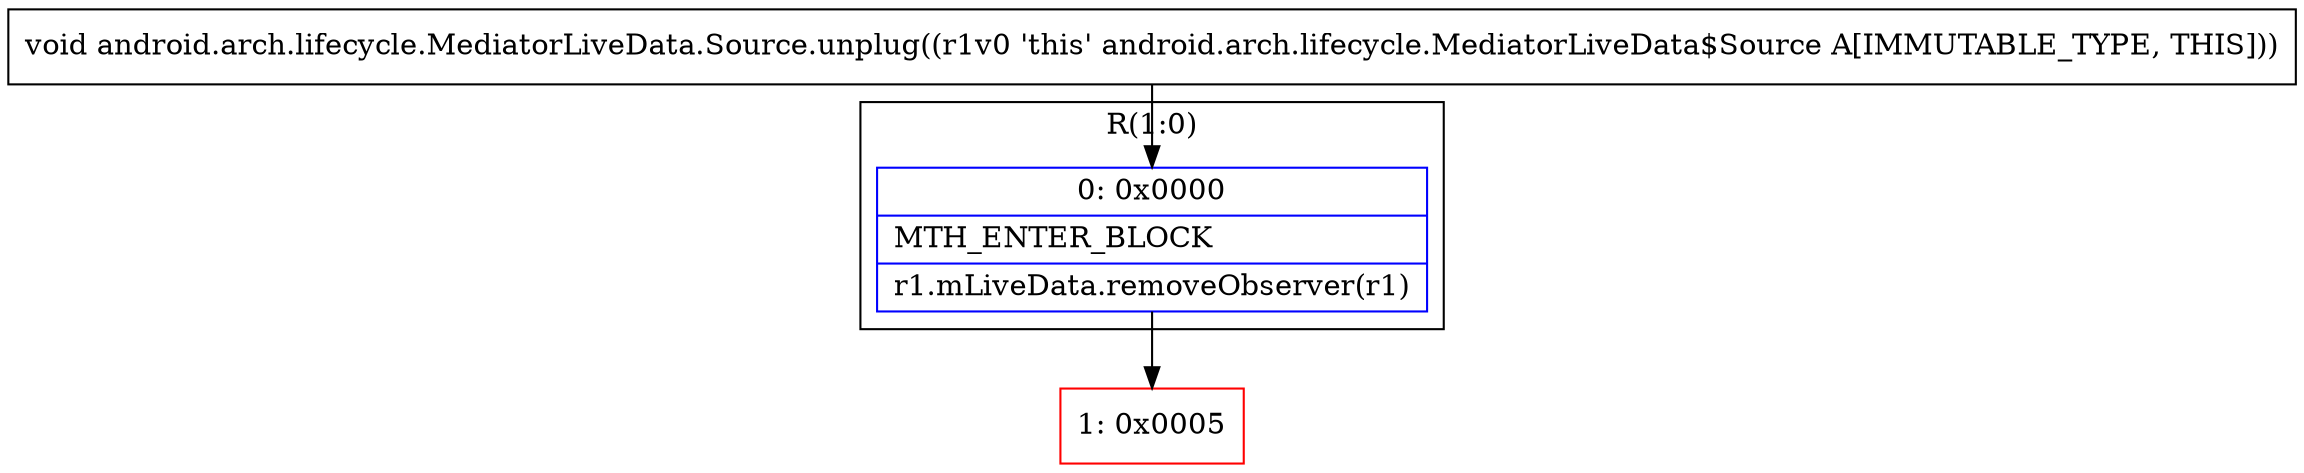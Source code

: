 digraph "CFG forandroid.arch.lifecycle.MediatorLiveData.Source.unplug()V" {
subgraph cluster_Region_1392671465 {
label = "R(1:0)";
node [shape=record,color=blue];
Node_0 [shape=record,label="{0\:\ 0x0000|MTH_ENTER_BLOCK\l|r1.mLiveData.removeObserver(r1)\l}"];
}
Node_1 [shape=record,color=red,label="{1\:\ 0x0005}"];
MethodNode[shape=record,label="{void android.arch.lifecycle.MediatorLiveData.Source.unplug((r1v0 'this' android.arch.lifecycle.MediatorLiveData$Source A[IMMUTABLE_TYPE, THIS])) }"];
MethodNode -> Node_0;
Node_0 -> Node_1;
}

